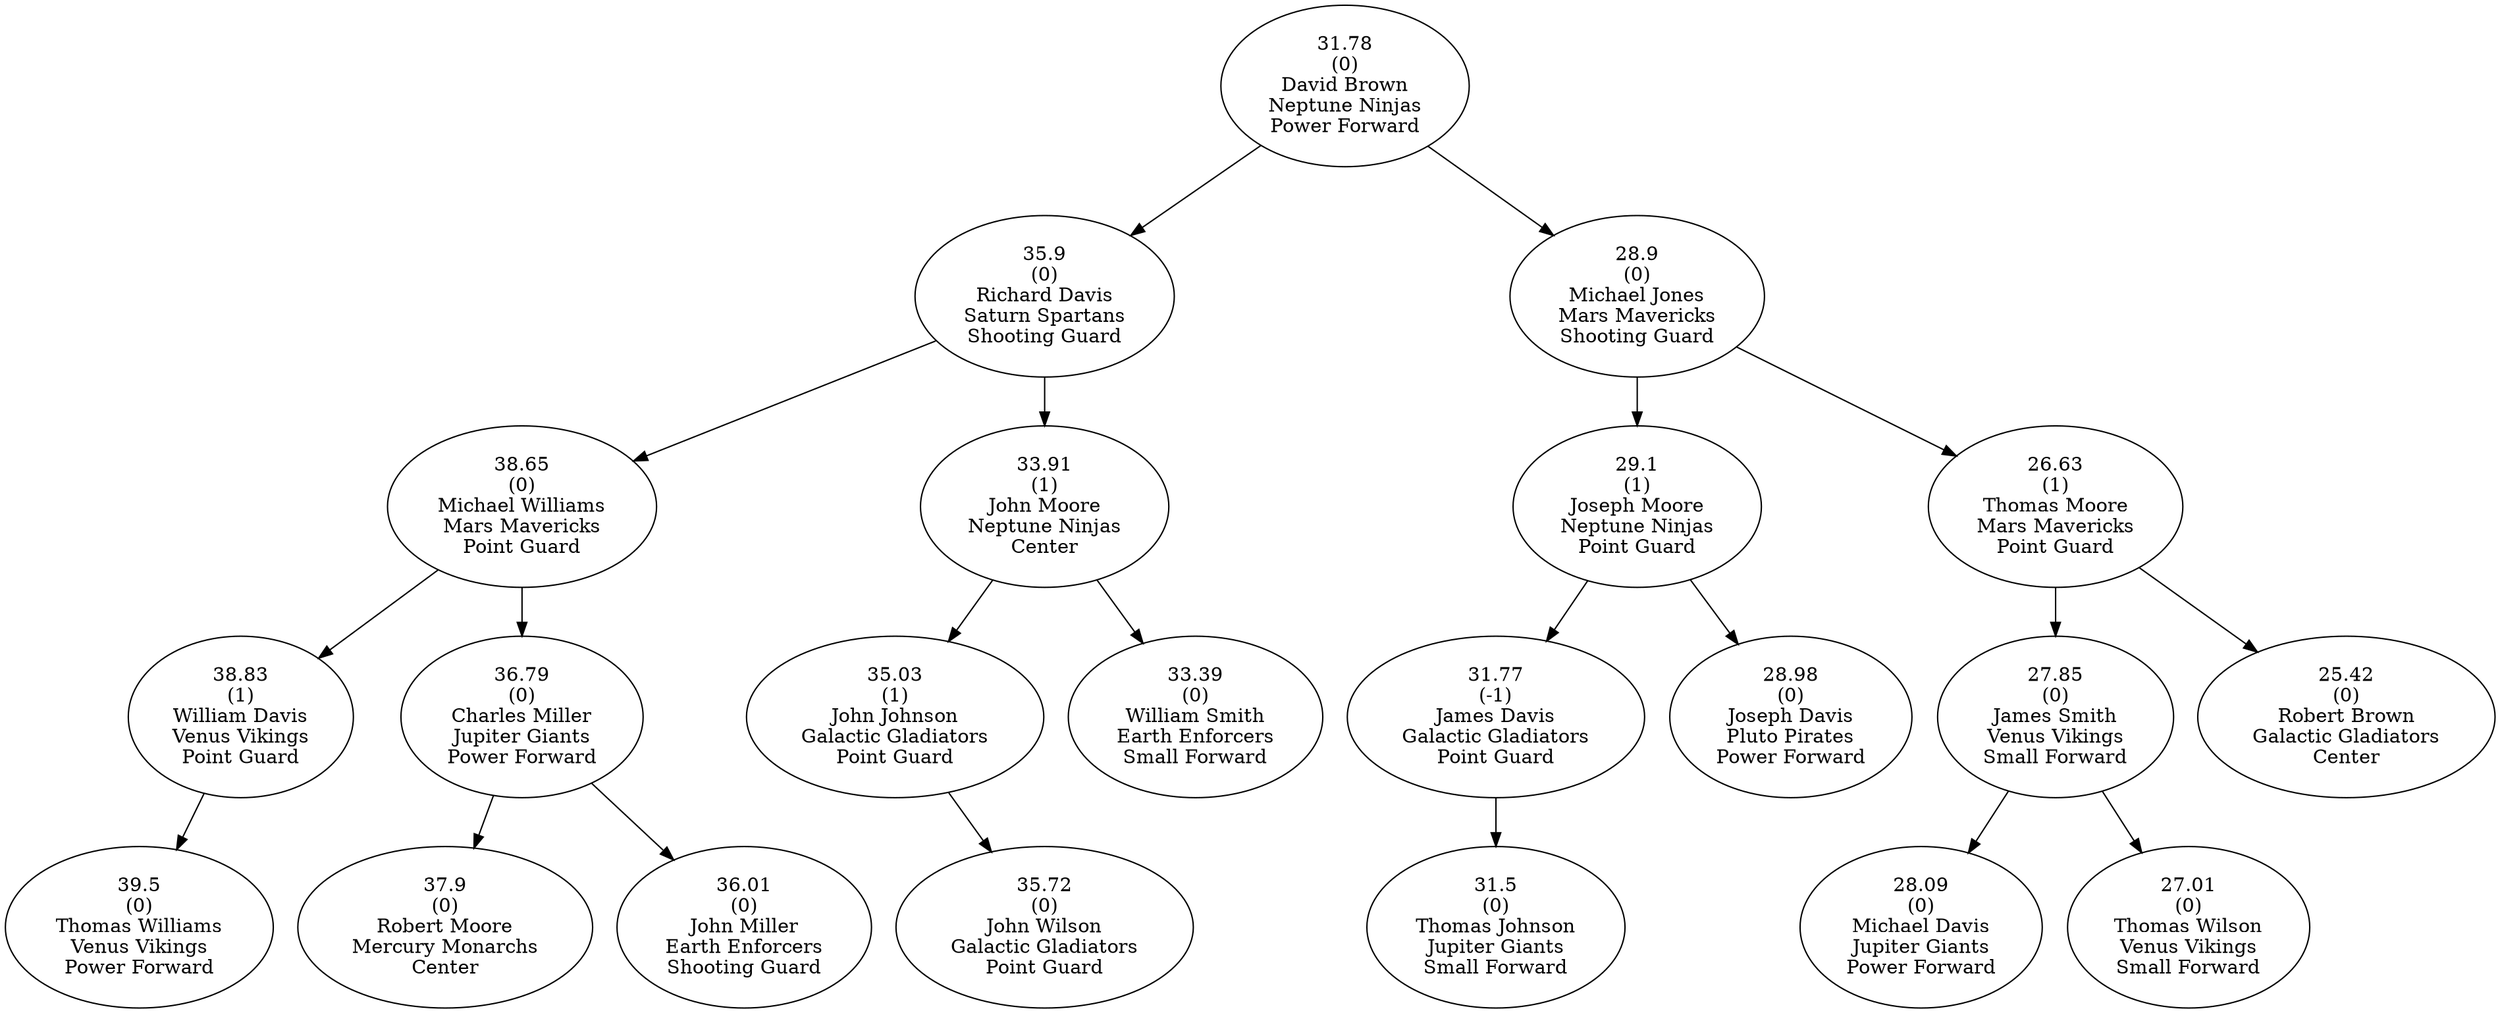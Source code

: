 digraph AVLTree {
    node25 [label="31.78\n(0)\nDavid Brown\nNeptune Ninjas\nPower Forward"];
    node26 [label="35.9\n(0)\nRichard Davis\nSaturn Spartans\nShooting Guard"];
    node27 [label="38.65\n(0)\nMichael Williams\nMars Mavericks\nPoint Guard"];
    node28 [label="38.83\n(1)\nWilliam Davis\nVenus Vikings\nPoint Guard"];
    node29 [label="39.5\n(0)\nThomas Williams\nVenus Vikings\nPower Forward"];
    node28 -> node29;
    node27 -> node28;
    node30 [label="36.79\n(0)\nCharles Miller\nJupiter Giants\nPower Forward"];
    node31 [label="37.9\n(0)\nRobert Moore\nMercury Monarchs\nCenter"];
    node30 -> node31;
    node32 [label="36.01\n(0)\nJohn Miller\nEarth Enforcers\nShooting Guard"];
    node30 -> node32;
    node27 -> node30;
    node26 -> node27;
    node33 [label="33.91\n(1)\nJohn Moore\nNeptune Ninjas\nCenter"];
    node34 [label="35.03\n(1)\nJohn Johnson\nGalactic Gladiators\nPoint Guard"];
    node35 [label="35.72\n(0)\nJohn Wilson\nGalactic Gladiators\nPoint Guard"];
    node34 -> node35;
    node33 -> node34;
    node36 [label="33.39\n(0)\nWilliam Smith\nEarth Enforcers\nSmall Forward"];
    node33 -> node36;
    node26 -> node33;
    node25 -> node26;
    node37 [label="28.9\n(0)\nMichael Jones\nMars Mavericks\nShooting Guard"];
    node38 [label="29.1\n(1)\nJoseph Moore\nNeptune Ninjas\nPoint Guard"];
    node39 [label="31.77\n(-1)\nJames Davis\nGalactic Gladiators\nPoint Guard"];
    node40 [label="31.5\n(0)\nThomas Johnson\nJupiter Giants\nSmall Forward"];
    node39 -> node40;
    node38 -> node39;
    node41 [label="28.98\n(0)\nJoseph Davis\nPluto Pirates\nPower Forward"];
    node38 -> node41;
    node37 -> node38;
    node42 [label="26.63\n(1)\nThomas Moore\nMars Mavericks\nPoint Guard"];
    node43 [label="27.85\n(0)\nJames Smith\nVenus Vikings\nSmall Forward"];
    node44 [label="28.09\n(0)\nMichael Davis\nJupiter Giants\nPower Forward"];
    node43 -> node44;
    node45 [label="27.01\n(0)\nThomas Wilson\nVenus Vikings\nSmall Forward"];
    node43 -> node45;
    node42 -> node43;
    node46 [label="25.42\n(0)\nRobert Brown\nGalactic Gladiators\nCenter"];
    node42 -> node46;
    node37 -> node42;
    node25 -> node37;
}
